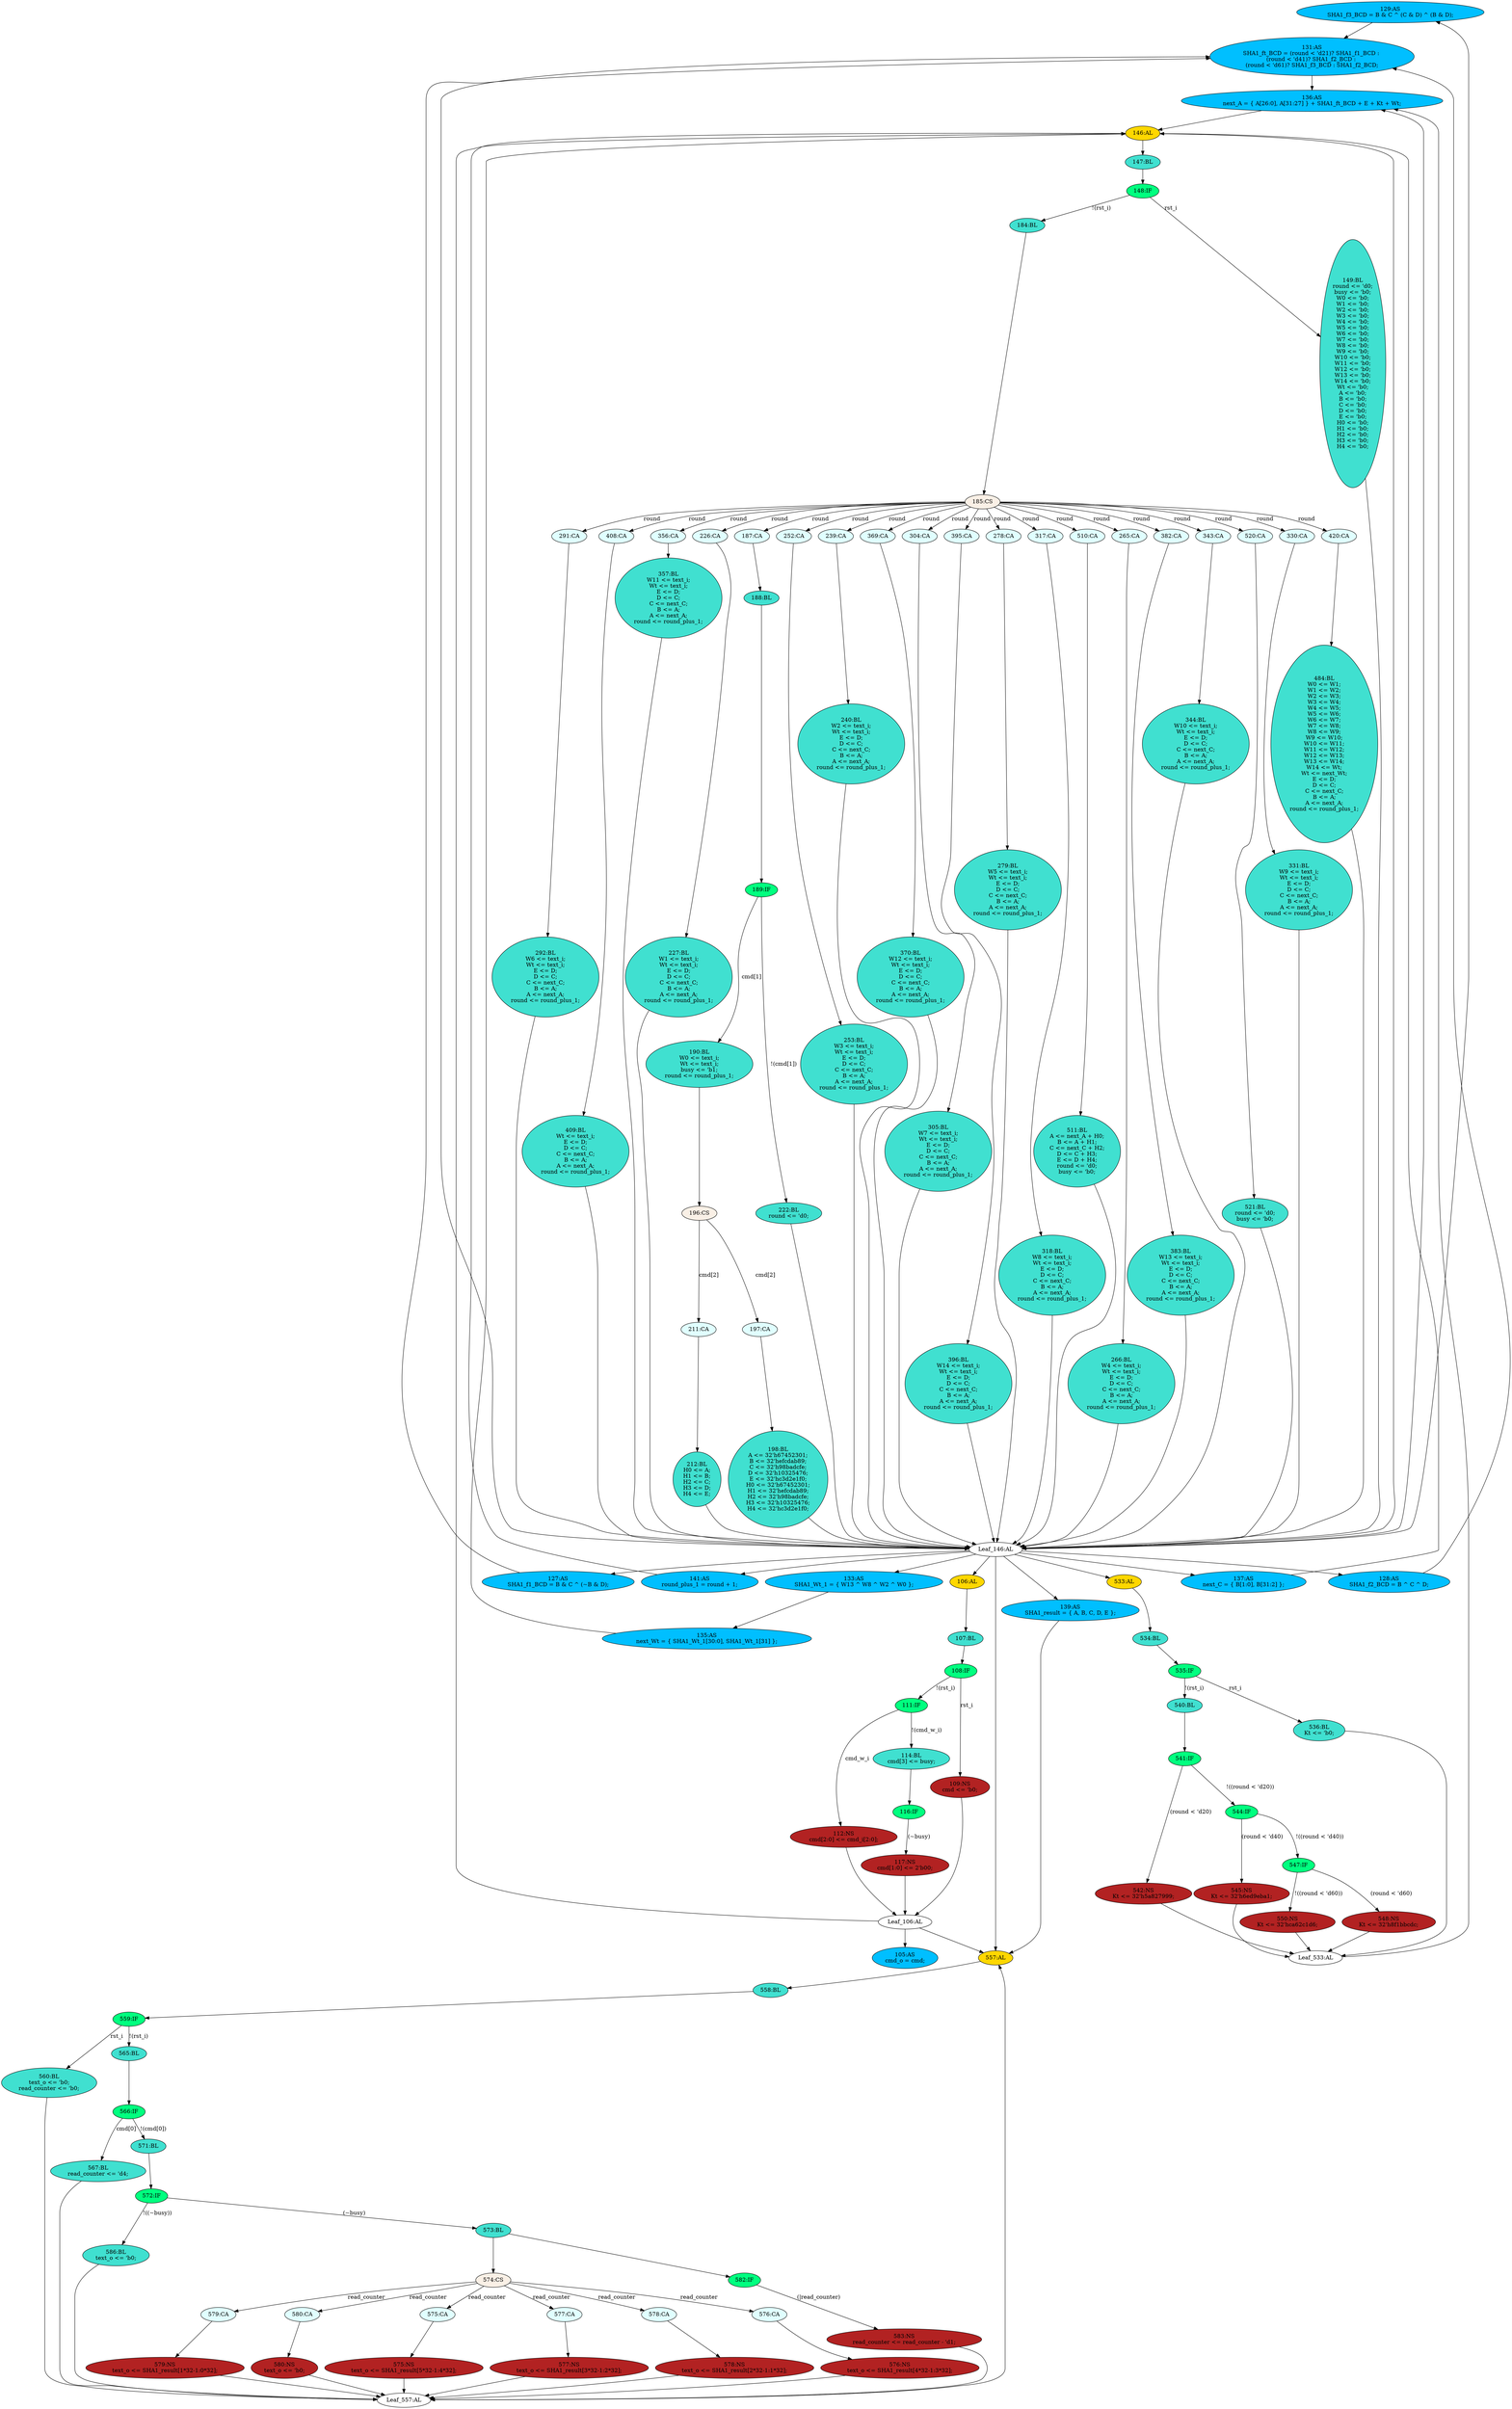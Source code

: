 strict digraph "compose( ,  )" {
	node [label="\N"];
	"129:AS"	 [ast="<pyverilog.vparser.ast.Assign object at 0x7f56ddc78690>",
		def_var="['SHA1_f3_BCD']",
		fillcolor=deepskyblue,
		label="129:AS
SHA1_f3_BCD = B & C ^ (C & D) ^ (B & D);",
		statements="[]",
		style=filled,
		typ=Assign,
		use_var="['B', 'C', 'C', 'D', 'B', 'D']"];
	"131:AS"	 [ast="<pyverilog.vparser.ast.Assign object at 0x7f56ddc78910>",
		def_var="['SHA1_ft_BCD']",
		fillcolor=deepskyblue,
		label="131:AS
SHA1_ft_BCD = (round < 'd21)? SHA1_f1_BCD : 
(round < 'd41)? SHA1_f2_BCD : 
(round < 'd61)? SHA1_f3_BCD : SHA1_f2_BCD;",
		statements="[]",
		style=filled,
		typ=Assign,
		use_var="['round', 'SHA1_f1_BCD', 'round', 'SHA1_f2_BCD', 'round', 'SHA1_f3_BCD', 'SHA1_f2_BCD']"];
	"129:AS" -> "131:AS";
	"547:IF"	 [ast="<pyverilog.vparser.ast.IfStatement object at 0x7f56dd8e9c90>",
		fillcolor=springgreen,
		label="547:IF",
		statements="[]",
		style=filled,
		typ=IfStatement];
	"548:NS"	 [ast="<pyverilog.vparser.ast.NonblockingSubstitution object at 0x7f56dd8e9cd0>",
		fillcolor=firebrick,
		label="548:NS
Kt <= 32'h8f1bbcdc;",
		statements="[<pyverilog.vparser.ast.NonblockingSubstitution object at 0x7f56dd8e9cd0>]",
		style=filled,
		typ=NonblockingSubstitution];
	"547:IF" -> "548:NS"	 [cond="['round']",
		label="(round < 'd60)",
		lineno=547];
	"550:NS"	 [ast="<pyverilog.vparser.ast.NonblockingSubstitution object at 0x7f56dd8e9e90>",
		fillcolor=firebrick,
		label="550:NS
Kt <= 32'hca62c1d6;",
		statements="[<pyverilog.vparser.ast.NonblockingSubstitution object at 0x7f56dd8e9e90>]",
		style=filled,
		typ=NonblockingSubstitution];
	"547:IF" -> "550:NS"	 [cond="['round']",
		label="!((round < 'd60))",
		lineno=547];
	"239:CA"	 [ast="<pyverilog.vparser.ast.Case object at 0x7f56dd83c550>",
		fillcolor=lightcyan,
		label="239:CA",
		statements="[]",
		style=filled,
		typ=Case];
	"240:BL"	 [ast="<pyverilog.vparser.ast.Block object at 0x7f56dd83cdd0>",
		fillcolor=turquoise,
		label="240:BL
W2 <= text_i;
Wt <= text_i;
E <= D;
D <= C;
C <= next_C;
B <= A;
A <= next_A;
round <= round_plus_1;",
		statements="[<pyverilog.vparser.ast.NonblockingSubstitution object at 0x7f56dd83c690>, <pyverilog.vparser.ast.NonblockingSubstitution object \
at 0x7f56dd83c7d0>, <pyverilog.vparser.ast.NonblockingSubstitution object at 0x7f56dd83c910>, <pyverilog.vparser.ast.NonblockingSubstitution \
object at 0x7f56dd83ca50>, <pyverilog.vparser.ast.NonblockingSubstitution object at 0x7f56dd83cb90>, <pyverilog.vparser.ast.NonblockingSubstitution \
object at 0x7f56dd83ccd0>, <pyverilog.vparser.ast.NonblockingSubstitution object at 0x7f56dd83ce10>, <pyverilog.vparser.ast.NonblockingSubstitution \
object at 0x7f56dd83cf90>]",
		style=filled,
		typ=Block];
	"239:CA" -> "240:BL"	 [cond="[]",
		lineno=None];
	"Leaf_146:AL"	 [def_var="['W14', 'H4', 'busy', 'Wt', 'A', 'C', 'B', 'E', 'D', 'H2', 'H3', 'H0', 'H1', 'W13', 'W12', 'W11', 'W10', 'W7', 'W6', 'W5', 'W4', '\
W3', 'W2', 'W1', 'W0', 'round', 'W9', 'W8']",
		label="Leaf_146:AL"];
	"Leaf_146:AL" -> "129:AS";
	"533:AL"	 [ast="<pyverilog.vparser.ast.Always object at 0x7f56dd8e9090>",
		clk_sens=True,
		fillcolor=gold,
		label="533:AL",
		sens="['clk_i']",
		statements="[]",
		style=filled,
		typ=Always,
		use_var="['round', 'rst_i']"];
	"Leaf_146:AL" -> "533:AL";
	"128:AS"	 [ast="<pyverilog.vparser.ast.Assign object at 0x7f56ddc78250>",
		def_var="['SHA1_f2_BCD']",
		fillcolor=deepskyblue,
		label="128:AS
SHA1_f2_BCD = B ^ C ^ D;",
		statements="[]",
		style=filled,
		typ=Assign,
		use_var="['B', 'C', 'D']"];
	"Leaf_146:AL" -> "128:AS";
	"Leaf_146:AL" -> "131:AS";
	"127:AS"	 [ast="<pyverilog.vparser.ast.Assign object at 0x7f56ddc780d0>",
		def_var="['SHA1_f1_BCD']",
		fillcolor=deepskyblue,
		label="127:AS
SHA1_f1_BCD = B & C ^ (~B & D);",
		statements="[]",
		style=filled,
		typ=Assign,
		use_var="['B', 'C', 'B', 'D']"];
	"Leaf_146:AL" -> "127:AS";
	"139:AS"	 [ast="<pyverilog.vparser.ast.Assign object at 0x7f56ddc7bd10>",
		def_var="['SHA1_result']",
		fillcolor=deepskyblue,
		label="139:AS
SHA1_result = { A, B, C, D, E };",
		statements="[]",
		style=filled,
		typ=Assign,
		use_var="['A', 'B', 'C', 'D', 'E']"];
	"Leaf_146:AL" -> "139:AS";
	"146:AL"	 [ast="<pyverilog.vparser.ast.Always object at 0x7f56ddc7f090>",
		clk_sens=True,
		fillcolor=gold,
		label="146:AL",
		sens="['clk_i']",
		statements="[]",
		style=filled,
		typ=Always,
		use_var="['H1', 'cmd', 'next_Wt', 'H4', 'next_A', 'next_C', 'Wt', 'A', 'C', 'B', 'E', 'D', 'rst_i', 'text_i', 'W4', 'H2', 'H3', 'H0', 'W14', '\
W13', 'W12', 'W11', 'W10', 'W7', 'W6', 'W5', 'round_plus_1', 'W3', 'W2', 'W1', 'round', 'W9', 'W8']"];
	"Leaf_146:AL" -> "146:AL";
	"557:AL"	 [ast="<pyverilog.vparser.ast.Always object at 0x7f56dd8e9950>",
		clk_sens=True,
		fillcolor=gold,
		label="557:AL",
		sens="['clk_i']",
		statements="[]",
		style=filled,
		typ=Always,
		use_var="['read_counter', 'cmd', 'rst_i', 'SHA1_result', 'busy']"];
	"Leaf_146:AL" -> "557:AL";
	"137:AS"	 [ast="<pyverilog.vparser.ast.Assign object at 0x7f56ddc7bad0>",
		def_var="['next_C']",
		fillcolor=deepskyblue,
		label="137:AS
next_C = { B[1:0], B[31:2] };",
		statements="[]",
		style=filled,
		typ=Assign,
		use_var="['B', 'B']"];
	"Leaf_146:AL" -> "137:AS";
	"106:AL"	 [ast="<pyverilog.vparser.ast.Always object at 0x7f56ddb4db10>",
		clk_sens=True,
		fillcolor=gold,
		label="106:AL",
		sens="['clk_i']",
		statements="[]",
		style=filled,
		typ=Always,
		use_var="['cmd_i', 'busy', 'cmd_w_i', 'rst_i']"];
	"Leaf_146:AL" -> "106:AL";
	"136:AS"	 [ast="<pyverilog.vparser.ast.Assign object at 0x7f56ddc7b550>",
		def_var="['next_A']",
		fillcolor=deepskyblue,
		label="136:AS
next_A = { A[26:0], A[31:27] } + SHA1_ft_BCD + E + Kt + Wt;",
		statements="[]",
		style=filled,
		typ=Assign,
		use_var="['A', 'A', 'SHA1_ft_BCD', 'E', 'Kt', 'Wt']"];
	"Leaf_146:AL" -> "136:AS";
	"133:AS"	 [ast="<pyverilog.vparser.ast.Assign object at 0x7f56ddc78e90>",
		def_var="['SHA1_Wt_1']",
		fillcolor=deepskyblue,
		label="133:AS
SHA1_Wt_1 = { W13 ^ W8 ^ W2 ^ W0 };",
		statements="[]",
		style=filled,
		typ=Assign,
		use_var="['W13', 'W8', 'W2', 'W0']"];
	"Leaf_146:AL" -> "133:AS";
	"141:AS"	 [ast="<pyverilog.vparser.ast.Assign object at 0x7f56ddc7bed0>",
		def_var="['round_plus_1']",
		fillcolor=deepskyblue,
		label="141:AS
round_plus_1 = round + 1;",
		statements="[]",
		style=filled,
		typ=Assign,
		use_var="['round']"];
	"Leaf_146:AL" -> "141:AS";
	"184:BL"	 [ast="<pyverilog.vparser.ast.Block object at 0x7f56dd84d5d0>",
		fillcolor=turquoise,
		label="184:BL",
		statements="[]",
		style=filled,
		typ=Block];
	"185:CS"	 [ast="<pyverilog.vparser.ast.CaseStatement object at 0x7f56dd8ddc90>",
		fillcolor=linen,
		label="185:CS",
		statements="[]",
		style=filled,
		typ=CaseStatement];
	"184:BL" -> "185:CS"	 [cond="[]",
		lineno=None];
	"369:CA"	 [ast="<pyverilog.vparser.ast.Case object at 0x7f56ddb58750>",
		fillcolor=lightcyan,
		label="369:CA",
		statements="[]",
		style=filled,
		typ=Case];
	"370:BL"	 [ast="<pyverilog.vparser.ast.Block object at 0x7f56ddb67050>",
		fillcolor=turquoise,
		label="370:BL
W12 <= text_i;
Wt <= text_i;
E <= D;
D <= C;
C <= next_C;
B <= A;
A <= next_A;
round <= round_plus_1;",
		statements="[<pyverilog.vparser.ast.NonblockingSubstitution object at 0x7f56ddb58890>, <pyverilog.vparser.ast.NonblockingSubstitution object \
at 0x7f56ddb58a10>, <pyverilog.vparser.ast.NonblockingSubstitution object at 0x7f56ddb58b50>, <pyverilog.vparser.ast.NonblockingSubstitution \
object at 0x7f56ddb58c90>, <pyverilog.vparser.ast.NonblockingSubstitution object at 0x7f56ddb58dd0>, <pyverilog.vparser.ast.NonblockingSubstitution \
object at 0x7f56ddb58f10>, <pyverilog.vparser.ast.NonblockingSubstitution object at 0x7f56ddb67090>, <pyverilog.vparser.ast.NonblockingSubstitution \
object at 0x7f56ddb67210>]",
		style=filled,
		typ=Block];
	"369:CA" -> "370:BL"	 [cond="[]",
		lineno=None];
	"304:CA"	 [ast="<pyverilog.vparser.ast.Case object at 0x7f56dd86ae10>",
		fillcolor=lightcyan,
		label="304:CA",
		statements="[]",
		style=filled,
		typ=Case];
	"305:BL"	 [ast="<pyverilog.vparser.ast.Block object at 0x7f56ddb53710>",
		fillcolor=turquoise,
		label="305:BL
W7 <= text_i;
Wt <= text_i;
E <= D;
D <= C;
C <= next_C;
B <= A;
A <= next_A;
round <= round_plus_1;",
		statements="[<pyverilog.vparser.ast.NonblockingSubstitution object at 0x7f56dd86af50>, <pyverilog.vparser.ast.NonblockingSubstitution object \
at 0x7f56ddb53110>, <pyverilog.vparser.ast.NonblockingSubstitution object at 0x7f56ddb53250>, <pyverilog.vparser.ast.NonblockingSubstitution \
object at 0x7f56ddb53390>, <pyverilog.vparser.ast.NonblockingSubstitution object at 0x7f56ddb534d0>, <pyverilog.vparser.ast.NonblockingSubstitution \
object at 0x7f56ddb53610>, <pyverilog.vparser.ast.NonblockingSubstitution object at 0x7f56ddb53750>, <pyverilog.vparser.ast.NonblockingSubstitution \
object at 0x7f56ddb538d0>]",
		style=filled,
		typ=Block];
	"304:CA" -> "305:BL"	 [cond="[]",
		lineno=None];
	"383:BL"	 [ast="<pyverilog.vparser.ast.Block object at 0x7f56ddb67b90>",
		fillcolor=turquoise,
		label="383:BL
W13 <= text_i;
Wt <= text_i;
E <= D;
D <= C;
C <= next_C;
B <= A;
A <= next_A;
round <= round_plus_1;",
		statements="[<pyverilog.vparser.ast.NonblockingSubstitution object at 0x7f56ddb67410>, <pyverilog.vparser.ast.NonblockingSubstitution object \
at 0x7f56ddb67590>, <pyverilog.vparser.ast.NonblockingSubstitution object at 0x7f56ddb676d0>, <pyverilog.vparser.ast.NonblockingSubstitution \
object at 0x7f56ddb67810>, <pyverilog.vparser.ast.NonblockingSubstitution object at 0x7f56ddb67950>, <pyverilog.vparser.ast.NonblockingSubstitution \
object at 0x7f56ddb67a90>, <pyverilog.vparser.ast.NonblockingSubstitution object at 0x7f56ddb67bd0>, <pyverilog.vparser.ast.NonblockingSubstitution \
object at 0x7f56ddb67d50>]",
		style=filled,
		typ=Block];
	"383:BL" -> "Leaf_146:AL"	 [cond="[]",
		lineno=None];
	"540:BL"	 [ast="<pyverilog.vparser.ast.Block object at 0x7f56dd8e9310>",
		fillcolor=turquoise,
		label="540:BL",
		statements="[]",
		style=filled,
		typ=Block];
	"541:IF"	 [ast="<pyverilog.vparser.ast.IfStatement object at 0x7f56dd8e9690>",
		fillcolor=springgreen,
		label="541:IF",
		statements="[]",
		style=filled,
		typ=IfStatement];
	"540:BL" -> "541:IF"	 [cond="[]",
		lineno=None];
	"395:CA"	 [ast="<pyverilog.vparser.ast.Case object at 0x7f56ddb67e10>",
		fillcolor=lightcyan,
		label="395:CA",
		statements="[]",
		style=filled,
		typ=Case];
	"396:BL"	 [ast="<pyverilog.vparser.ast.Block object at 0x7f56dd8d7710>",
		fillcolor=turquoise,
		label="396:BL
W14 <= text_i;
Wt <= text_i;
E <= D;
D <= C;
C <= next_C;
B <= A;
A <= next_A;
round <= round_plus_1;",
		statements="[<pyverilog.vparser.ast.NonblockingSubstitution object at 0x7f56ddb67f50>, <pyverilog.vparser.ast.NonblockingSubstitution object \
at 0x7f56dd8d7110>, <pyverilog.vparser.ast.NonblockingSubstitution object at 0x7f56dd8d7250>, <pyverilog.vparser.ast.NonblockingSubstitution \
object at 0x7f56dd8d7390>, <pyverilog.vparser.ast.NonblockingSubstitution object at 0x7f56dd8d74d0>, <pyverilog.vparser.ast.NonblockingSubstitution \
object at 0x7f56dd8d7610>, <pyverilog.vparser.ast.NonblockingSubstitution object at 0x7f56dd8d7750>, <pyverilog.vparser.ast.NonblockingSubstitution \
object at 0x7f56dd8d78d0>]",
		style=filled,
		typ=Block];
	"395:CA" -> "396:BL"	 [cond="[]",
		lineno=None];
	"211:CA"	 [ast="<pyverilog.vparser.ast.Case object at 0x7f56dd8441d0>",
		fillcolor=lightcyan,
		label="211:CA",
		statements="[]",
		style=filled,
		typ=Case];
	"212:BL"	 [ast="<pyverilog.vparser.ast.Block object at 0x7f56dd844690>",
		fillcolor=turquoise,
		label="212:BL
H0 <= A;
H1 <= B;
H2 <= C;
H3 <= D;
H4 <= E;",
		statements="[<pyverilog.vparser.ast.NonblockingSubstitution object at 0x7f56dd8442d0>, <pyverilog.vparser.ast.NonblockingSubstitution object \
at 0x7f56dd844450>, <pyverilog.vparser.ast.NonblockingSubstitution object at 0x7f56dd844590>, <pyverilog.vparser.ast.NonblockingSubstitution \
object at 0x7f56dd8446d0>, <pyverilog.vparser.ast.NonblockingSubstitution object at 0x7f56dd844810>]",
		style=filled,
		typ=Block];
	"211:CA" -> "212:BL"	 [cond="[]",
		lineno=None];
	"544:IF"	 [ast="<pyverilog.vparser.ast.IfStatement object at 0x7f56dd8e99d0>",
		fillcolor=springgreen,
		label="544:IF",
		statements="[]",
		style=filled,
		typ=IfStatement];
	"541:IF" -> "544:IF"	 [cond="['round']",
		label="!((round < 'd20))",
		lineno=541];
	"542:NS"	 [ast="<pyverilog.vparser.ast.NonblockingSubstitution object at 0x7f56dd8e9650>",
		fillcolor=firebrick,
		label="542:NS
Kt <= 32'h5a827999;",
		statements="[<pyverilog.vparser.ast.NonblockingSubstitution object at 0x7f56dd8e9650>]",
		style=filled,
		typ=NonblockingSubstitution];
	"541:IF" -> "542:NS"	 [cond="['round']",
		label="(round < 'd20)",
		lineno=541];
	"580:NS"	 [ast="<pyverilog.vparser.ast.NonblockingSubstitution object at 0x7f56dd8b4090>",
		fillcolor=firebrick,
		label="580:NS
text_o <= 'b0;",
		statements="[<pyverilog.vparser.ast.NonblockingSubstitution object at 0x7f56dd8b4090>]",
		style=filled,
		typ=NonblockingSubstitution];
	"Leaf_557:AL"	 [def_var="['read_counter', 'text_o']",
		label="Leaf_557:AL"];
	"580:NS" -> "Leaf_557:AL"	 [cond="[]",
		lineno=None];
	"222:BL"	 [ast="<pyverilog.vparser.ast.Block object at 0x7f56dd84de50>",
		fillcolor=turquoise,
		label="222:BL
round <= 'd0;",
		statements="[<pyverilog.vparser.ast.NonblockingSubstitution object at 0x7f56dd844950>]",
		style=filled,
		typ=Block];
	"222:BL" -> "Leaf_146:AL"	 [cond="[]",
		lineno=None];
	"534:BL"	 [ast="<pyverilog.vparser.ast.Block object at 0x7f56dd8e90d0>",
		fillcolor=turquoise,
		label="534:BL",
		statements="[]",
		style=filled,
		typ=Block];
	"533:AL" -> "534:BL"	 [cond="[]",
		lineno=None];
	"484:BL"	 [ast="<pyverilog.vparser.ast.Block object at 0x7f56dd8e4e10>",
		fillcolor=turquoise,
		label="484:BL
W0 <= W1;
W1 <= W2;
W2 <= W3;
W3 <= W4;
W4 <= W5;
W5 <= W6;
W6 <= W7;
W7 <= W8;
W8 <= W9;
W9 <= W10;
W10 <= W11;
W11 <= W12;
\
W12 <= W13;
W13 <= W14;
W14 <= Wt;
Wt <= next_Wt;
E <= D;
D <= C;
C <= next_C;
B <= A;
A <= next_A;
round <= round_plus_1;",
		statements="[<pyverilog.vparser.ast.NonblockingSubstitution object at 0x7f56dd8c8510>, <pyverilog.vparser.ast.NonblockingSubstitution object \
at 0x7f56dd8c8650>, <pyverilog.vparser.ast.NonblockingSubstitution object at 0x7f56dd8c8790>, <pyverilog.vparser.ast.NonblockingSubstitution \
object at 0x7f56dd8c88d0>, <pyverilog.vparser.ast.NonblockingSubstitution object at 0x7f56dd8c8a10>, <pyverilog.vparser.ast.NonblockingSubstitution \
object at 0x7f56dd8c8b50>, <pyverilog.vparser.ast.NonblockingSubstitution object at 0x7f56dd8c8c90>, <pyverilog.vparser.ast.NonblockingSubstitution \
object at 0x7f56dd8c8dd0>, <pyverilog.vparser.ast.NonblockingSubstitution object at 0x7f56dd8c8f10>, <pyverilog.vparser.ast.NonblockingSubstitution \
object at 0x7f56dd8e4090>, <pyverilog.vparser.ast.NonblockingSubstitution object at 0x7f56dd8e41d0>, <pyverilog.vparser.ast.NonblockingSubstitution \
object at 0x7f56dd8e4310>, <pyverilog.vparser.ast.NonblockingSubstitution object at 0x7f56dd8e4450>, <pyverilog.vparser.ast.NonblockingSubstitution \
object at 0x7f56dd8e4590>, <pyverilog.vparser.ast.NonblockingSubstitution object at 0x7f56dd8e46d0>, <pyverilog.vparser.ast.NonblockingSubstitution \
object at 0x7f56dd8e4810>, <pyverilog.vparser.ast.NonblockingSubstitution object at 0x7f56dd8e4950>, <pyverilog.vparser.ast.NonblockingSubstitution \
object at 0x7f56dd8e4a90>, <pyverilog.vparser.ast.NonblockingSubstitution object at 0x7f56dd8e4bd0>, <pyverilog.vparser.ast.NonblockingSubstitution \
object at 0x7f56dd8e4d10>, <pyverilog.vparser.ast.NonblockingSubstitution object at 0x7f56dd8e4e50>, <pyverilog.vparser.ast.NonblockingSubstitution \
object at 0x7f56dd8e4fd0>]",
		style=filled,
		typ=Block];
	"484:BL" -> "Leaf_146:AL"	 [cond="[]",
		lineno=None];
	"396:BL" -> "Leaf_146:AL"	 [cond="[]",
		lineno=None];
	"278:CA"	 [ast="<pyverilog.vparser.ast.Case object at 0x7f56dd86d750>",
		fillcolor=lightcyan,
		label="278:CA",
		statements="[]",
		style=filled,
		typ=Case];
	"279:BL"	 [ast="<pyverilog.vparser.ast.Block object at 0x7f56dd86a050>",
		fillcolor=turquoise,
		label="279:BL
W5 <= text_i;
Wt <= text_i;
E <= D;
D <= C;
C <= next_C;
B <= A;
A <= next_A;
round <= round_plus_1;",
		statements="[<pyverilog.vparser.ast.NonblockingSubstitution object at 0x7f56dd86d890>, <pyverilog.vparser.ast.NonblockingSubstitution object \
at 0x7f56dd86da10>, <pyverilog.vparser.ast.NonblockingSubstitution object at 0x7f56dd86db50>, <pyverilog.vparser.ast.NonblockingSubstitution \
object at 0x7f56dd86dc90>, <pyverilog.vparser.ast.NonblockingSubstitution object at 0x7f56dd86ddd0>, <pyverilog.vparser.ast.NonblockingSubstitution \
object at 0x7f56dd86df10>, <pyverilog.vparser.ast.NonblockingSubstitution object at 0x7f56dd86a090>, <pyverilog.vparser.ast.NonblockingSubstitution \
object at 0x7f56dd86a210>]",
		style=filled,
		typ=Block];
	"278:CA" -> "279:BL"	 [cond="[]",
		lineno=None];
	"227:BL"	 [ast="<pyverilog.vparser.ast.Block object at 0x7f56dd83c2d0>",
		fillcolor=turquoise,
		label="227:BL
W1 <= text_i;
Wt <= text_i;
E <= D;
D <= C;
C <= next_C;
B <= A;
A <= next_A;
round <= round_plus_1;",
		statements="[<pyverilog.vparser.ast.NonblockingSubstitution object at 0x7f56dd844b10>, <pyverilog.vparser.ast.NonblockingSubstitution object \
at 0x7f56dd844c90>, <pyverilog.vparser.ast.NonblockingSubstitution object at 0x7f56dd844dd0>, <pyverilog.vparser.ast.NonblockingSubstitution \
object at 0x7f56dd844f10>, <pyverilog.vparser.ast.NonblockingSubstitution object at 0x7f56dd83c090>, <pyverilog.vparser.ast.NonblockingSubstitution \
object at 0x7f56dd83c1d0>, <pyverilog.vparser.ast.NonblockingSubstitution object at 0x7f56dd83c310>, <pyverilog.vparser.ast.NonblockingSubstitution \
object at 0x7f56dd83c490>]",
		style=filled,
		typ=Block];
	"227:BL" -> "Leaf_146:AL"	 [cond="[]",
		lineno=None];
	"511:BL"	 [ast="<pyverilog.vparser.ast.Block object at 0x7f56dd8ddad0>",
		fillcolor=turquoise,
		label="511:BL
A <= next_A + H0;
B <= A + H1;
C <= next_C + H2;
D <= C + H3;
E <= D + H4;
round <= 'd0;
busy <= 'b0;",
		statements="[<pyverilog.vparser.ast.NonblockingSubstitution object at 0x7f56dd8dd290>, <pyverilog.vparser.ast.NonblockingSubstitution object \
at 0x7f56dd8dd490>, <pyverilog.vparser.ast.NonblockingSubstitution object at 0x7f56dd8dd650>, <pyverilog.vparser.ast.NonblockingSubstitution \
object at 0x7f56dd8dd810>, <pyverilog.vparser.ast.NonblockingSubstitution object at 0x7f56dd8dd9d0>, <pyverilog.vparser.ast.NonblockingSubstitution \
object at 0x7f56dd8ddb10>, <pyverilog.vparser.ast.NonblockingSubstitution object at 0x7f56dd8ddc50>]",
		style=filled,
		typ=Block];
	"511:BL" -> "Leaf_146:AL"	 [cond="[]",
		lineno=None];
	"521:BL"	 [ast="<pyverilog.vparser.ast.Block object at 0x7f56dd8dde10>",
		fillcolor=turquoise,
		label="521:BL
round <= 'd0;
busy <= 'b0;",
		statements="[<pyverilog.vparser.ast.NonblockingSubstitution object at 0x7f56dd8dde50>, <pyverilog.vparser.ast.NonblockingSubstitution object \
at 0x7f56dd8ddf90>]",
		style=filled,
		typ=Block];
	"521:BL" -> "Leaf_146:AL"	 [cond="[]",
		lineno=None];
	"317:CA"	 [ast="<pyverilog.vparser.ast.Case object at 0x7f56ddb53990>",
		fillcolor=lightcyan,
		label="317:CA",
		statements="[]",
		style=filled,
		typ=Case];
	"318:BL"	 [ast="<pyverilog.vparser.ast.Block object at 0x7f56ddb6b290>",
		fillcolor=turquoise,
		label="318:BL
W8 <= text_i;
Wt <= text_i;
E <= D;
D <= C;
C <= next_C;
B <= A;
A <= next_A;
round <= round_plus_1;",
		statements="[<pyverilog.vparser.ast.NonblockingSubstitution object at 0x7f56ddb53ad0>, <pyverilog.vparser.ast.NonblockingSubstitution object \
at 0x7f56ddb53c50>, <pyverilog.vparser.ast.NonblockingSubstitution object at 0x7f56ddb53d90>, <pyverilog.vparser.ast.NonblockingSubstitution \
object at 0x7f56ddb53ed0>, <pyverilog.vparser.ast.NonblockingSubstitution object at 0x7f56ddb6b050>, <pyverilog.vparser.ast.NonblockingSubstitution \
object at 0x7f56ddb6b190>, <pyverilog.vparser.ast.NonblockingSubstitution object at 0x7f56ddb6b2d0>, <pyverilog.vparser.ast.NonblockingSubstitution \
object at 0x7f56ddb6b450>]",
		style=filled,
		typ=Block];
	"317:CA" -> "318:BL"	 [cond="[]",
		lineno=None];
	"188:BL"	 [ast="<pyverilog.vparser.ast.Block object at 0x7f56dd84d790>",
		fillcolor=turquoise,
		label="188:BL",
		statements="[]",
		style=filled,
		typ=Block];
	"189:IF"	 [ast="<pyverilog.vparser.ast.IfStatement object at 0x7f56dd8447d0>",
		fillcolor=springgreen,
		label="189:IF",
		statements="[]",
		style=filled,
		typ=IfStatement];
	"188:BL" -> "189:IF"	 [cond="[]",
		lineno=None];
	"566:IF"	 [ast="<pyverilog.vparser.ast.IfStatement object at 0x7f56dd8ed590>",
		fillcolor=springgreen,
		label="566:IF",
		statements="[]",
		style=filled,
		typ=IfStatement];
	"571:BL"	 [ast="<pyverilog.vparser.ast.Block object at 0x7f56dd8ed690>",
		fillcolor=turquoise,
		label="571:BL",
		statements="[]",
		style=filled,
		typ=Block];
	"566:IF" -> "571:BL"	 [cond="['cmd']",
		label="!(cmd[0])",
		lineno=566];
	"567:BL"	 [ast="<pyverilog.vparser.ast.Block object at 0x7f56dd8ed4d0>",
		fillcolor=turquoise,
		label="567:BL
read_counter <= 'd4;",
		statements="[<pyverilog.vparser.ast.NonblockingSubstitution object at 0x7f56dd8ed5d0>]",
		style=filled,
		typ=Block];
	"566:IF" -> "567:BL"	 [cond="['cmd']",
		label="cmd[0]",
		lineno=566];
	"305:BL" -> "Leaf_146:AL"	 [cond="[]",
		lineno=None];
	"510:CA"	 [ast="<pyverilog.vparser.ast.Case object at 0x7f56dd8dd0d0>",
		fillcolor=lightcyan,
		label="510:CA",
		statements="[]",
		style=filled,
		typ=Case];
	"510:CA" -> "511:BL"	 [cond="[]",
		lineno=None];
	"Leaf_106:AL"	 [def_var="['cmd']",
		label="Leaf_106:AL"];
	"Leaf_106:AL" -> "146:AL";
	"Leaf_106:AL" -> "557:AL";
	"105:AS"	 [ast="<pyverilog.vparser.ast.Assign object at 0x7f56ddb4d950>",
		def_var="['cmd_o']",
		fillcolor=deepskyblue,
		label="105:AS
cmd_o = cmd;",
		statements="[]",
		style=filled,
		typ=Assign,
		use_var="['cmd']"];
	"Leaf_106:AL" -> "105:AS";
	"Leaf_533:AL"	 [def_var="['Kt']",
		label="Leaf_533:AL"];
	"548:NS" -> "Leaf_533:AL"	 [cond="[]",
		lineno=None];
	"265:CA"	 [ast="<pyverilog.vparser.ast.Case object at 0x7f56dd842bd0>",
		fillcolor=lightcyan,
		label="265:CA",
		statements="[]",
		style=filled,
		typ=Case];
	"266:BL"	 [ast="<pyverilog.vparser.ast.Block object at 0x7f56dd86d4d0>",
		fillcolor=turquoise,
		label="266:BL
W4 <= text_i;
Wt <= text_i;
E <= D;
D <= C;
C <= next_C;
B <= A;
A <= next_A;
round <= round_plus_1;",
		statements="[<pyverilog.vparser.ast.NonblockingSubstitution object at 0x7f56dd842d10>, <pyverilog.vparser.ast.NonblockingSubstitution object \
at 0x7f56dd842e90>, <pyverilog.vparser.ast.NonblockingSubstitution object at 0x7f56dd842fd0>, <pyverilog.vparser.ast.NonblockingSubstitution \
object at 0x7f56dd86d150>, <pyverilog.vparser.ast.NonblockingSubstitution object at 0x7f56dd86d290>, <pyverilog.vparser.ast.NonblockingSubstitution \
object at 0x7f56dd86d3d0>, <pyverilog.vparser.ast.NonblockingSubstitution object at 0x7f56dd86d510>, <pyverilog.vparser.ast.NonblockingSubstitution \
object at 0x7f56dd86d690>]",
		style=filled,
		typ=Block];
	"265:CA" -> "266:BL"	 [cond="[]",
		lineno=None];
	"198:BL"	 [ast="<pyverilog.vparser.ast.Block object at 0x7f56dd82ee90>",
		fillcolor=turquoise,
		label="198:BL
A <= 32'h67452301;
B <= 32'hefcdab89;
C <= 32'h98badcfe;
D <= 32'h10325476;
E <= 32'hc3d2e1f0;
H0 <= 32'h67452301;
H1 <= \
32'hefcdab89;
H2 <= 32'h98badcfe;
H3 <= 32'h10325476;
H4 <= 32'hc3d2e1f0;",
		statements="[<pyverilog.vparser.ast.NonblockingSubstitution object at 0x7f56dd82e290>, <pyverilog.vparser.ast.NonblockingSubstitution object \
at 0x7f56dd82e450>, <pyverilog.vparser.ast.NonblockingSubstitution object at 0x7f56dd82e5d0>, <pyverilog.vparser.ast.NonblockingSubstitution \
object at 0x7f56dd82e750>, <pyverilog.vparser.ast.NonblockingSubstitution object at 0x7f56dd82e8d0>, <pyverilog.vparser.ast.NonblockingSubstitution \
object at 0x7f56dd82ea50>, <pyverilog.vparser.ast.NonblockingSubstitution object at 0x7f56dd82ebd0>, <pyverilog.vparser.ast.NonblockingSubstitution \
object at 0x7f56dd82ed50>, <pyverilog.vparser.ast.NonblockingSubstitution object at 0x7f56dd82eed0>, <pyverilog.vparser.ast.NonblockingSubstitution \
object at 0x7f56dd844090>]",
		style=filled,
		typ=Block];
	"198:BL" -> "Leaf_146:AL"	 [cond="[]",
		lineno=None];
	"572:IF"	 [ast="<pyverilog.vparser.ast.IfStatement object at 0x7f56dd8b4050>",
		fillcolor=springgreen,
		label="572:IF",
		statements="[]",
		style=filled,
		typ=IfStatement];
	"573:BL"	 [ast="<pyverilog.vparser.ast.Block object at 0x7f56dd8ed8d0>",
		fillcolor=turquoise,
		label="573:BL",
		statements="[]",
		style=filled,
		typ=Block];
	"572:IF" -> "573:BL"	 [cond="['busy']",
		label="(~busy)",
		lineno=572];
	"586:BL"	 [ast="<pyverilog.vparser.ast.Block object at 0x7f56dd8b4450>",
		fillcolor=turquoise,
		label="586:BL
text_o <= 'b0;",
		statements="[<pyverilog.vparser.ast.NonblockingSubstitution object at 0x7f56dd8b4510>]",
		style=filled,
		typ=Block];
	"572:IF" -> "586:BL"	 [cond="['busy']",
		label="!((~busy))",
		lineno=572];
	"370:BL" -> "Leaf_146:AL"	 [cond="[]",
		lineno=None];
	"189:IF" -> "222:BL"	 [cond="['cmd']",
		label="!(cmd[1])",
		lineno=189];
	"190:BL"	 [ast="<pyverilog.vparser.ast.Block object at 0x7f56dd84ded0>",
		fillcolor=turquoise,
		label="190:BL
W0 <= text_i;
Wt <= text_i;
busy <= 'b1;
round <= round_plus_1;",
		statements="[<pyverilog.vparser.ast.NonblockingSubstitution object at 0x7f56dd84da50>, <pyverilog.vparser.ast.NonblockingSubstitution object \
at 0x7f56dd84dbd0>, <pyverilog.vparser.ast.NonblockingSubstitution object at 0x7f56dd84dd10>, <pyverilog.vparser.ast.NonblockingSubstitution \
object at 0x7f56dd84de90>]",
		style=filled,
		typ=Block];
	"189:IF" -> "190:BL"	 [cond="['cmd']",
		label="cmd[1]",
		lineno=189];
	"128:AS" -> "131:AS";
	"344:BL"	 [ast="<pyverilog.vparser.ast.Block object at 0x7f56ddb5a950>",
		fillcolor=turquoise,
		label="344:BL
W10 <= text_i;
Wt <= text_i;
E <= D;
D <= C;
C <= next_C;
B <= A;
A <= next_A;
round <= round_plus_1;",
		statements="[<pyverilog.vparser.ast.NonblockingSubstitution object at 0x7f56ddb5a1d0>, <pyverilog.vparser.ast.NonblockingSubstitution object \
at 0x7f56ddb5a350>, <pyverilog.vparser.ast.NonblockingSubstitution object at 0x7f56ddb5a490>, <pyverilog.vparser.ast.NonblockingSubstitution \
object at 0x7f56ddb5a5d0>, <pyverilog.vparser.ast.NonblockingSubstitution object at 0x7f56ddb5a710>, <pyverilog.vparser.ast.NonblockingSubstitution \
object at 0x7f56ddb5a850>, <pyverilog.vparser.ast.NonblockingSubstitution object at 0x7f56ddb5a990>, <pyverilog.vparser.ast.NonblockingSubstitution \
object at 0x7f56ddb5ab10>]",
		style=filled,
		typ=Block];
	"344:BL" -> "Leaf_146:AL"	 [cond="[]",
		lineno=None];
	"559:IF"	 [ast="<pyverilog.vparser.ast.IfStatement object at 0x7f56dd8ed1d0>",
		fillcolor=springgreen,
		label="559:IF",
		statements="[]",
		style=filled,
		typ=IfStatement];
	"560:BL"	 [ast="<pyverilog.vparser.ast.Block object at 0x7f56dd8ed110>",
		fillcolor=turquoise,
		label="560:BL
text_o <= 'b0;
read_counter <= 'b0;",
		statements="[<pyverilog.vparser.ast.NonblockingSubstitution object at 0x7f56dd8ed050>, <pyverilog.vparser.ast.NonblockingSubstitution object \
at 0x7f56dd8ed210>]",
		style=filled,
		typ=Block];
	"559:IF" -> "560:BL"	 [cond="['rst_i']",
		label=rst_i,
		lineno=559];
	"565:BL"	 [ast="<pyverilog.vparser.ast.Block object at 0x7f56dd8ed290>",
		fillcolor=turquoise,
		label="565:BL",
		statements="[]",
		style=filled,
		typ=Block];
	"559:IF" -> "565:BL"	 [cond="['rst_i']",
		label="!(rst_i)",
		lineno=559];
	"318:BL" -> "Leaf_146:AL"	 [cond="[]",
		lineno=None];
	"382:CA"	 [ast="<pyverilog.vparser.ast.Case object at 0x7f56ddb672d0>",
		fillcolor=lightcyan,
		label="382:CA",
		statements="[]",
		style=filled,
		typ=Case];
	"382:CA" -> "383:BL"	 [cond="[]",
		lineno=None];
	"343:CA"	 [ast="<pyverilog.vparser.ast.Case object at 0x7f56ddb5a090>",
		fillcolor=lightcyan,
		label="343:CA",
		statements="[]",
		style=filled,
		typ=Case];
	"343:CA" -> "344:BL"	 [cond="[]",
		lineno=None];
	"535:IF"	 [ast="<pyverilog.vparser.ast.IfStatement object at 0x7f56dd8e92d0>",
		fillcolor=springgreen,
		label="535:IF",
		statements="[]",
		style=filled,
		typ=IfStatement];
	"535:IF" -> "540:BL"	 [cond="['rst_i']",
		label="!(rst_i)",
		lineno=535];
	"536:BL"	 [ast="<pyverilog.vparser.ast.Block object at 0x7f56dd8e9250>",
		fillcolor=turquoise,
		label="536:BL
Kt <= 'b0;",
		statements="[<pyverilog.vparser.ast.NonblockingSubstitution object at 0x7f56dd8e9290>]",
		style=filled,
		typ=Block];
	"535:IF" -> "536:BL"	 [cond="['rst_i']",
		label=rst_i,
		lineno=535];
	"196:CS"	 [ast="<pyverilog.vparser.ast.CaseStatement object at 0x7f56dd844110>",
		fillcolor=linen,
		label="196:CS",
		statements="[]",
		style=filled,
		typ=CaseStatement];
	"190:BL" -> "196:CS"	 [cond="[]",
		lineno=None];
	"520:CA"	 [ast="<pyverilog.vparser.ast.Case object at 0x7f56dd8ddd10>",
		fillcolor=lightcyan,
		label="520:CA",
		statements="[]",
		style=filled,
		typ=Case];
	"520:CA" -> "521:BL"	 [cond="[]",
		lineno=None];
	"197:CA"	 [ast="<pyverilog.vparser.ast.Case object at 0x7f56dd82e150>",
		fillcolor=lightcyan,
		label="197:CA",
		statements="[]",
		style=filled,
		typ=Case];
	"197:CA" -> "198:BL"	 [cond="[]",
		lineno=None];
	"107:BL"	 [ast="<pyverilog.vparser.ast.Block object at 0x7f56ddb4d4d0>",
		fillcolor=turquoise,
		label="107:BL",
		statements="[]",
		style=filled,
		typ=Block];
	"108:IF"	 [ast="<pyverilog.vparser.ast.IfStatement object at 0x7f56ddb4d210>",
		fillcolor=springgreen,
		label="108:IF",
		statements="[]",
		style=filled,
		typ=IfStatement];
	"107:BL" -> "108:IF"	 [cond="[]",
		lineno=None];
	"550:NS" -> "Leaf_533:AL"	 [cond="[]",
		lineno=None];
	"582:IF"	 [ast="<pyverilog.vparser.ast.IfStatement object at 0x7f56dd8b4210>",
		fillcolor=springgreen,
		label="582:IF",
		statements="[]",
		style=filled,
		typ=IfStatement];
	"573:BL" -> "582:IF"	 [cond="[]",
		lineno=None];
	"574:CS"	 [ast="<pyverilog.vparser.ast.CaseStatement object at 0x7f56dd8d4ed0>",
		fillcolor=linen,
		label="574:CS",
		statements="[]",
		style=filled,
		typ=CaseStatement];
	"573:BL" -> "574:CS"	 [cond="[]",
		lineno=None];
	"577:NS"	 [ast="<pyverilog.vparser.ast.NonblockingSubstitution object at 0x7f56dd8d4550>",
		fillcolor=firebrick,
		label="577:NS
text_o <= SHA1_result[3*32-1:2*32];",
		statements="[<pyverilog.vparser.ast.NonblockingSubstitution object at 0x7f56dd8d4550>]",
		style=filled,
		typ=NonblockingSubstitution];
	"577:NS" -> "Leaf_557:AL"	 [cond="[]",
		lineno=None];
	"240:BL" -> "Leaf_146:AL"	 [cond="[]",
		lineno=None];
	"578:CA"	 [ast="<pyverilog.vparser.ast.Case object at 0x7f56dd8d4710>",
		fillcolor=lightcyan,
		label="578:CA",
		statements="[]",
		style=filled,
		typ=Case];
	"578:NS"	 [ast="<pyverilog.vparser.ast.NonblockingSubstitution object at 0x7f56dd8d4990>",
		fillcolor=firebrick,
		label="578:NS
text_o <= SHA1_result[2*32-1:1*32];",
		statements="[<pyverilog.vparser.ast.NonblockingSubstitution object at 0x7f56dd8d4990>]",
		style=filled,
		typ=NonblockingSubstitution];
	"578:CA" -> "578:NS"	 [cond="[]",
		lineno=None];
	"149:BL"	 [ast="<pyverilog.vparser.ast.Block object at 0x7f56dd84d390>",
		fillcolor=turquoise,
		label="149:BL
round <= 'd0;
busy <= 'b0;
W0 <= 'b0;
W1 <= 'b0;
W2 <= 'b0;
W3 <= 'b0;
W4 <= 'b0;
W5 <= 'b0;
W6 <= 'b0;
W7 <= 'b0;
W8 <= '\
b0;
W9 <= 'b0;
W10 <= 'b0;
W11 <= 'b0;
W12 <= 'b0;
W13 <= 'b0;
W14 <= 'b0;
Wt <= 'b0;
A <= 'b0;
B <= 'b0;
C <= 'b0;
D <= 'b0;
E <= '\
b0;
H0 <= 'b0;
H1 <= 'b0;
H2 <= 'b0;
H3 <= 'b0;
H4 <= 'b0;",
		statements="[<pyverilog.vparser.ast.NonblockingSubstitution object at 0x7f56ddc7f290>, <pyverilog.vparser.ast.NonblockingSubstitution object \
at 0x7f56ddc7f410>, <pyverilog.vparser.ast.NonblockingSubstitution object at 0x7f56ddc7f550>, <pyverilog.vparser.ast.NonblockingSubstitution \
object at 0x7f56ddc7f690>, <pyverilog.vparser.ast.NonblockingSubstitution object at 0x7f56ddc7f7d0>, <pyverilog.vparser.ast.NonblockingSubstitution \
object at 0x7f56ddc7f910>, <pyverilog.vparser.ast.NonblockingSubstitution object at 0x7f56ddc7fa50>, <pyverilog.vparser.ast.NonblockingSubstitution \
object at 0x7f56ddc7fb90>, <pyverilog.vparser.ast.NonblockingSubstitution object at 0x7f56ddc7fcd0>, <pyverilog.vparser.ast.NonblockingSubstitution \
object at 0x7f56ddc7fe10>, <pyverilog.vparser.ast.NonblockingSubstitution object at 0x7f56ddc7ff50>, <pyverilog.vparser.ast.NonblockingSubstitution \
object at 0x7f56ddc830d0>, <pyverilog.vparser.ast.NonblockingSubstitution object at 0x7f56ddc83210>, <pyverilog.vparser.ast.NonblockingSubstitution \
object at 0x7f56ddc83350>, <pyverilog.vparser.ast.NonblockingSubstitution object at 0x7f56ddc83490>, <pyverilog.vparser.ast.NonblockingSubstitution \
object at 0x7f56ddc835d0>, <pyverilog.vparser.ast.NonblockingSubstitution object at 0x7f56ddc83710>, <pyverilog.vparser.ast.NonblockingSubstitution \
object at 0x7f56ddc83850>, <pyverilog.vparser.ast.NonblockingSubstitution object at 0x7f56ddc83990>, <pyverilog.vparser.ast.NonblockingSubstitution \
object at 0x7f56ddc83ad0>, <pyverilog.vparser.ast.NonblockingSubstitution object at 0x7f56ddc83c10>, <pyverilog.vparser.ast.NonblockingSubstitution \
object at 0x7f56ddc83d50>, <pyverilog.vparser.ast.NonblockingSubstitution object at 0x7f56ddc83e90>, <pyverilog.vparser.ast.NonblockingSubstitution \
object at 0x7f56ddc83fd0>, <pyverilog.vparser.ast.NonblockingSubstitution object at 0x7f56dd84d150>, <pyverilog.vparser.ast.NonblockingSubstitution \
object at 0x7f56dd84d290>, <pyverilog.vparser.ast.NonblockingSubstitution object at 0x7f56dd84d3d0>, <pyverilog.vparser.ast.NonblockingSubstitution \
object at 0x7f56dd84d510>]",
		style=filled,
		typ=Block];
	"149:BL" -> "Leaf_146:AL"	 [cond="[]",
		lineno=None];
	"131:AS" -> "136:AS";
	"127:AS" -> "131:AS";
	"330:CA"	 [ast="<pyverilog.vparser.ast.Case object at 0x7f56ddb6b510>",
		fillcolor=lightcyan,
		label="330:CA",
		statements="[]",
		style=filled,
		typ=Case];
	"331:BL"	 [ast="<pyverilog.vparser.ast.Block object at 0x7f56ddb6bdd0>",
		fillcolor=turquoise,
		label="331:BL
W9 <= text_i;
Wt <= text_i;
E <= D;
D <= C;
C <= next_C;
B <= A;
A <= next_A;
round <= round_plus_1;",
		statements="[<pyverilog.vparser.ast.NonblockingSubstitution object at 0x7f56ddb6b650>, <pyverilog.vparser.ast.NonblockingSubstitution object \
at 0x7f56ddb6b7d0>, <pyverilog.vparser.ast.NonblockingSubstitution object at 0x7f56ddb6b910>, <pyverilog.vparser.ast.NonblockingSubstitution \
object at 0x7f56ddb6ba50>, <pyverilog.vparser.ast.NonblockingSubstitution object at 0x7f56ddb6bb90>, <pyverilog.vparser.ast.NonblockingSubstitution \
object at 0x7f56ddb6bcd0>, <pyverilog.vparser.ast.NonblockingSubstitution object at 0x7f56ddb6be10>, <pyverilog.vparser.ast.NonblockingSubstitution \
object at 0x7f56ddb6bf90>]",
		style=filled,
		typ=Block];
	"330:CA" -> "331:BL"	 [cond="[]",
		lineno=None];
	"576:CA"	 [ast="<pyverilog.vparser.ast.Case object at 0x7f56dd8ede90>",
		fillcolor=lightcyan,
		label="576:CA",
		statements="[]",
		style=filled,
		typ=Case];
	"576:NS"	 [ast="<pyverilog.vparser.ast.NonblockingSubstitution object at 0x7f56dd8d4150>",
		fillcolor=firebrick,
		label="576:NS
text_o <= SHA1_result[4*32-1:3*32];",
		statements="[<pyverilog.vparser.ast.NonblockingSubstitution object at 0x7f56dd8d4150>]",
		style=filled,
		typ=NonblockingSubstitution];
	"576:CA" -> "576:NS"	 [cond="[]",
		lineno=None];
	"139:AS" -> "557:AL";
	"571:BL" -> "572:IF"	 [cond="[]",
		lineno=None];
	"117:NS"	 [ast="<pyverilog.vparser.ast.NonblockingSubstitution object at 0x7f56dd8a47d0>",
		fillcolor=firebrick,
		label="117:NS
cmd[1:0] <= 2'b00;",
		statements="[<pyverilog.vparser.ast.NonblockingSubstitution object at 0x7f56dd8a47d0>]",
		style=filled,
		typ=NonblockingSubstitution];
	"117:NS" -> "Leaf_106:AL"	 [cond="[]",
		lineno=None];
	"420:CA"	 [ast="<pyverilog.vparser.ast.Case object at 0x7f56dd8c8410>",
		fillcolor=lightcyan,
		label="420:CA",
		statements="[]",
		style=filled,
		typ=Case];
	"420:CA" -> "484:BL"	 [cond="[]",
		lineno=None];
	"291:CA"	 [ast="<pyverilog.vparser.ast.Case object at 0x7f56dd86a2d0>",
		fillcolor=lightcyan,
		label="291:CA",
		statements="[]",
		style=filled,
		typ=Case];
	"292:BL"	 [ast="<pyverilog.vparser.ast.Block object at 0x7f56dd86ab90>",
		fillcolor=turquoise,
		label="292:BL
W6 <= text_i;
Wt <= text_i;
E <= D;
D <= C;
C <= next_C;
B <= A;
A <= next_A;
round <= round_plus_1;",
		statements="[<pyverilog.vparser.ast.NonblockingSubstitution object at 0x7f56dd86a410>, <pyverilog.vparser.ast.NonblockingSubstitution object \
at 0x7f56dd86a590>, <pyverilog.vparser.ast.NonblockingSubstitution object at 0x7f56dd86a6d0>, <pyverilog.vparser.ast.NonblockingSubstitution \
object at 0x7f56dd86a810>, <pyverilog.vparser.ast.NonblockingSubstitution object at 0x7f56dd86a950>, <pyverilog.vparser.ast.NonblockingSubstitution \
object at 0x7f56dd86aa90>, <pyverilog.vparser.ast.NonblockingSubstitution object at 0x7f56dd86abd0>, <pyverilog.vparser.ast.NonblockingSubstitution \
object at 0x7f56dd86ad50>]",
		style=filled,
		typ=Block];
	"291:CA" -> "292:BL"	 [cond="[]",
		lineno=None];
	"579:CA"	 [ast="<pyverilog.vparser.ast.Case object at 0x7f56dd8d4b50>",
		fillcolor=lightcyan,
		label="579:CA",
		statements="[]",
		style=filled,
		typ=Case];
	"579:NS"	 [ast="<pyverilog.vparser.ast.NonblockingSubstitution object at 0x7f56dd8d4dd0>",
		fillcolor=firebrick,
		label="579:NS
text_o <= SHA1_result[1*32-1:0*32];",
		statements="[<pyverilog.vparser.ast.NonblockingSubstitution object at 0x7f56dd8d4dd0>]",
		style=filled,
		typ=NonblockingSubstitution];
	"579:CA" -> "579:NS"	 [cond="[]",
		lineno=None];
	"147:BL"	 [ast="<pyverilog.vparser.ast.Block object at 0x7f56ddc7f0d0>",
		fillcolor=turquoise,
		label="147:BL",
		statements="[]",
		style=filled,
		typ=Block];
	"146:AL" -> "147:BL"	 [cond="[]",
		lineno=None];
	"558:BL"	 [ast="<pyverilog.vparser.ast.Block object at 0x7f56dd8e9b10>",
		fillcolor=turquoise,
		label="558:BL",
		statements="[]",
		style=filled,
		typ=Block];
	"557:AL" -> "558:BL"	 [cond="[]",
		lineno=None];
	"253:BL"	 [ast="<pyverilog.vparser.ast.Block object at 0x7f56dd842950>",
		fillcolor=turquoise,
		label="253:BL
W3 <= text_i;
Wt <= text_i;
E <= D;
D <= C;
C <= next_C;
B <= A;
A <= next_A;
round <= round_plus_1;",
		statements="[<pyverilog.vparser.ast.NonblockingSubstitution object at 0x7f56dd8421d0>, <pyverilog.vparser.ast.NonblockingSubstitution object \
at 0x7f56dd842350>, <pyverilog.vparser.ast.NonblockingSubstitution object at 0x7f56dd842490>, <pyverilog.vparser.ast.NonblockingSubstitution \
object at 0x7f56dd8425d0>, <pyverilog.vparser.ast.NonblockingSubstitution object at 0x7f56dd842710>, <pyverilog.vparser.ast.NonblockingSubstitution \
object at 0x7f56dd842850>, <pyverilog.vparser.ast.NonblockingSubstitution object at 0x7f56dd842990>, <pyverilog.vparser.ast.NonblockingSubstitution \
object at 0x7f56dd842b10>]",
		style=filled,
		typ=Block];
	"253:BL" -> "Leaf_146:AL"	 [cond="[]",
		lineno=None];
	"580:CA"	 [ast="<pyverilog.vparser.ast.Case object at 0x7f56dd8d4f50>",
		fillcolor=lightcyan,
		label="580:CA",
		statements="[]",
		style=filled,
		typ=Case];
	"580:CA" -> "580:NS"	 [cond="[]",
		lineno=None];
	"576:NS" -> "Leaf_557:AL"	 [cond="[]",
		lineno=None];
	"544:IF" -> "547:IF"	 [cond="['round']",
		label="!((round < 'd40))",
		lineno=544];
	"545:NS"	 [ast="<pyverilog.vparser.ast.NonblockingSubstitution object at 0x7f56dd8e9990>",
		fillcolor=firebrick,
		label="545:NS
Kt <= 32'h6ed9eba1;",
		statements="[<pyverilog.vparser.ast.NonblockingSubstitution object at 0x7f56dd8e9990>]",
		style=filled,
		typ=NonblockingSubstitution];
	"544:IF" -> "545:NS"	 [cond="['round']",
		label="(round < 'd40)",
		lineno=544];
	"575:NS"	 [ast="<pyverilog.vparser.ast.NonblockingSubstitution object at 0x7f56dd8edc90>",
		fillcolor=firebrick,
		label="575:NS
text_o <= SHA1_result[5*32-1:4*32];",
		statements="[<pyverilog.vparser.ast.NonblockingSubstitution object at 0x7f56dd8edc90>]",
		style=filled,
		typ=NonblockingSubstitution];
	"575:NS" -> "Leaf_557:AL"	 [cond="[]",
		lineno=None];
	"583:NS"	 [ast="<pyverilog.vparser.ast.NonblockingSubstitution object at 0x7f56dd8b43d0>",
		fillcolor=firebrick,
		label="583:NS
read_counter <= read_counter - 'd1;",
		statements="[<pyverilog.vparser.ast.NonblockingSubstitution object at 0x7f56dd8b43d0>]",
		style=filled,
		typ=NonblockingSubstitution];
	"583:NS" -> "Leaf_557:AL"	 [cond="[]",
		lineno=None];
	"408:CA"	 [ast="<pyverilog.vparser.ast.Case object at 0x7f56dd8d7990>",
		fillcolor=lightcyan,
		label="408:CA",
		statements="[]",
		style=filled,
		typ=Case];
	"409:BL"	 [ast="<pyverilog.vparser.ast.Block object at 0x7f56dd8d6150>",
		fillcolor=turquoise,
		label="409:BL
Wt <= text_i;
E <= D;
D <= C;
C <= next_C;
B <= A;
A <= next_A;
round <= round_plus_1;",
		statements="[<pyverilog.vparser.ast.NonblockingSubstitution object at 0x7f56dd8d7ad0>, <pyverilog.vparser.ast.NonblockingSubstitution object \
at 0x7f56dd8d7c50>, <pyverilog.vparser.ast.NonblockingSubstitution object at 0x7f56dd8d7d90>, <pyverilog.vparser.ast.NonblockingSubstitution \
object at 0x7f56dd8d7ed0>, <pyverilog.vparser.ast.NonblockingSubstitution object at 0x7f56dd8d6050>, <pyverilog.vparser.ast.NonblockingSubstitution \
object at 0x7f56dd8d6190>, <pyverilog.vparser.ast.NonblockingSubstitution object at 0x7f56dd8d6310>]",
		style=filled,
		typ=Block];
	"408:CA" -> "409:BL"	 [cond="[]",
		lineno=None];
	"135:AS"	 [ast="<pyverilog.vparser.ast.Assign object at 0x7f56ddc7b190>",
		def_var="['next_Wt']",
		fillcolor=deepskyblue,
		label="135:AS
next_Wt = { SHA1_Wt_1[30:0], SHA1_Wt_1[31] };",
		statements="[]",
		style=filled,
		typ=Assign,
		use_var="['SHA1_Wt_1', 'SHA1_Wt_1']"];
	"135:AS" -> "146:AL";
	"112:NS"	 [ast="<pyverilog.vparser.ast.NonblockingSubstitution object at 0x7f56dd8a4210>",
		fillcolor=firebrick,
		label="112:NS
cmd[2:0] <= cmd_i[2:0];",
		statements="[<pyverilog.vparser.ast.NonblockingSubstitution object at 0x7f56dd8a4210>]",
		style=filled,
		typ=NonblockingSubstitution];
	"112:NS" -> "Leaf_106:AL"	 [cond="[]",
		lineno=None];
	"567:BL" -> "Leaf_557:AL"	 [cond="[]",
		lineno=None];
	"137:AS" -> "146:AL";
	"582:IF" -> "583:NS"	 [cond="['read_counter']",
		label="(|read_counter)",
		lineno=582];
	"106:AL" -> "107:BL"	 [cond="[]",
		lineno=None];
	"536:BL" -> "Leaf_533:AL"	 [cond="[]",
		lineno=None];
	"Leaf_557:AL" -> "557:AL";
	"586:BL" -> "Leaf_557:AL"	 [cond="[]",
		lineno=None];
	"111:IF"	 [ast="<pyverilog.vparser.ast.IfStatement object at 0x7f56dd8a4250>",
		fillcolor=springgreen,
		label="111:IF",
		statements="[]",
		style=filled,
		typ=IfStatement];
	"111:IF" -> "112:NS"	 [cond="['cmd_w_i']",
		label=cmd_w_i,
		lineno=111];
	"114:BL"	 [ast="<pyverilog.vparser.ast.Block object at 0x7f56dd8a4550>",
		fillcolor=turquoise,
		label="114:BL
cmd[3] <= busy;",
		statements="[<pyverilog.vparser.ast.NonblockingSubstitution object at 0x7f56dd8a4490>]",
		style=filled,
		typ=Block];
	"111:IF" -> "114:BL"	 [cond="['cmd_w_i']",
		label="!(cmd_w_i)",
		lineno=111];
	"574:CS" -> "578:CA"	 [cond="['read_counter']",
		label=read_counter,
		lineno=574];
	"574:CS" -> "576:CA"	 [cond="['read_counter']",
		label=read_counter,
		lineno=574];
	"574:CS" -> "579:CA"	 [cond="['read_counter']",
		label=read_counter,
		lineno=574];
	"574:CS" -> "580:CA"	 [cond="['read_counter']",
		label=read_counter,
		lineno=574];
	"575:CA"	 [ast="<pyverilog.vparser.ast.Case object at 0x7f56dd8eda10>",
		fillcolor=lightcyan,
		label="575:CA",
		statements="[]",
		style=filled,
		typ=Case];
	"574:CS" -> "575:CA"	 [cond="['read_counter']",
		label=read_counter,
		lineno=574];
	"577:CA"	 [ast="<pyverilog.vparser.ast.Case object at 0x7f56dd8d42d0>",
		fillcolor=lightcyan,
		label="577:CA",
		statements="[]",
		style=filled,
		typ=Case];
	"574:CS" -> "577:CA"	 [cond="['read_counter']",
		label=read_counter,
		lineno=574];
	"558:BL" -> "559:IF"	 [cond="[]",
		lineno=None];
	"109:NS"	 [ast="<pyverilog.vparser.ast.NonblockingSubstitution object at 0x7f56ddb4df90>",
		fillcolor=firebrick,
		label="109:NS
cmd <= 'b0;",
		statements="[<pyverilog.vparser.ast.NonblockingSubstitution object at 0x7f56ddb4df90>]",
		style=filled,
		typ=NonblockingSubstitution];
	"109:NS" -> "Leaf_106:AL"	 [cond="[]",
		lineno=None];
	"212:BL" -> "Leaf_146:AL"	 [cond="[]",
		lineno=None];
	"Leaf_533:AL" -> "136:AS";
	"136:AS" -> "146:AL";
	"560:BL" -> "Leaf_557:AL"	 [cond="[]",
		lineno=None];
	"578:NS" -> "Leaf_557:AL"	 [cond="[]",
		lineno=None];
	"108:IF" -> "111:IF"	 [cond="['rst_i']",
		label="!(rst_i)",
		lineno=108];
	"108:IF" -> "109:NS"	 [cond="['rst_i']",
		label=rst_i,
		lineno=108];
	"575:CA" -> "575:NS"	 [cond="[]",
		lineno=None];
	"116:IF"	 [ast="<pyverilog.vparser.ast.IfStatement object at 0x7f56dd8a4750>",
		fillcolor=springgreen,
		label="116:IF",
		statements="[]",
		style=filled,
		typ=IfStatement];
	"116:IF" -> "117:NS"	 [cond="['busy']",
		label="(~busy)",
		lineno=116];
	"185:CS" -> "239:CA"	 [cond="['round']",
		label=round,
		lineno=185];
	"185:CS" -> "369:CA"	 [cond="['round']",
		label=round,
		lineno=185];
	"185:CS" -> "304:CA"	 [cond="['round']",
		label=round,
		lineno=185];
	"185:CS" -> "395:CA"	 [cond="['round']",
		label=round,
		lineno=185];
	"185:CS" -> "278:CA"	 [cond="['round']",
		label=round,
		lineno=185];
	"185:CS" -> "317:CA"	 [cond="['round']",
		label=round,
		lineno=185];
	"185:CS" -> "510:CA"	 [cond="['round']",
		label=round,
		lineno=185];
	"185:CS" -> "265:CA"	 [cond="['round']",
		label=round,
		lineno=185];
	"185:CS" -> "382:CA"	 [cond="['round']",
		label=round,
		lineno=185];
	"185:CS" -> "343:CA"	 [cond="['round']",
		label=round,
		lineno=185];
	"185:CS" -> "520:CA"	 [cond="['round']",
		label=round,
		lineno=185];
	"185:CS" -> "330:CA"	 [cond="['round']",
		label=round,
		lineno=185];
	"185:CS" -> "420:CA"	 [cond="['round']",
		label=round,
		lineno=185];
	"185:CS" -> "291:CA"	 [cond="['round']",
		label=round,
		lineno=185];
	"185:CS" -> "408:CA"	 [cond="['round']",
		label=round,
		lineno=185];
	"356:CA"	 [ast="<pyverilog.vparser.ast.Case object at 0x7f56ddb5abd0>",
		fillcolor=lightcyan,
		label="356:CA",
		statements="[]",
		style=filled,
		typ=Case];
	"185:CS" -> "356:CA"	 [cond="['round']",
		label=round,
		lineno=185];
	"226:CA"	 [ast="<pyverilog.vparser.ast.Case object at 0x7f56dd844910>",
		fillcolor=lightcyan,
		label="226:CA",
		statements="[]",
		style=filled,
		typ=Case];
	"185:CS" -> "226:CA"	 [cond="['round']",
		label=round,
		lineno=185];
	"187:CA"	 [ast="<pyverilog.vparser.ast.Case object at 0x7f56dd84d750>",
		fillcolor=lightcyan,
		label="187:CA",
		statements="[]",
		style=filled,
		typ=Case];
	"185:CS" -> "187:CA"	 [cond="['round']",
		label=round,
		lineno=185];
	"252:CA"	 [ast="<pyverilog.vparser.ast.Case object at 0x7f56dd842090>",
		fillcolor=lightcyan,
		label="252:CA",
		statements="[]",
		style=filled,
		typ=Case];
	"185:CS" -> "252:CA"	 [cond="['round']",
		label=round,
		lineno=185];
	"133:AS" -> "135:AS";
	"279:BL" -> "Leaf_146:AL"	 [cond="[]",
		lineno=None];
	"357:BL"	 [ast="<pyverilog.vparser.ast.Block object at 0x7f56ddb584d0>",
		fillcolor=turquoise,
		label="357:BL
W11 <= text_i;
Wt <= text_i;
E <= D;
D <= C;
C <= next_C;
B <= A;
A <= next_A;
round <= round_plus_1;",
		statements="[<pyverilog.vparser.ast.NonblockingSubstitution object at 0x7f56ddb5ad10>, <pyverilog.vparser.ast.NonblockingSubstitution object \
at 0x7f56ddb5ae90>, <pyverilog.vparser.ast.NonblockingSubstitution object at 0x7f56ddb5afd0>, <pyverilog.vparser.ast.NonblockingSubstitution \
object at 0x7f56ddb58150>, <pyverilog.vparser.ast.NonblockingSubstitution object at 0x7f56ddb58290>, <pyverilog.vparser.ast.NonblockingSubstitution \
object at 0x7f56ddb583d0>, <pyverilog.vparser.ast.NonblockingSubstitution object at 0x7f56ddb58510>, <pyverilog.vparser.ast.NonblockingSubstitution \
object at 0x7f56ddb58690>]",
		style=filled,
		typ=Block];
	"356:CA" -> "357:BL"	 [cond="[]",
		lineno=None];
	"226:CA" -> "227:BL"	 [cond="[]",
		lineno=None];
	"331:BL" -> "Leaf_146:AL"	 [cond="[]",
		lineno=None];
	"409:BL" -> "Leaf_146:AL"	 [cond="[]",
		lineno=None];
	"187:CA" -> "188:BL"	 [cond="[]",
		lineno=None];
	"579:NS" -> "Leaf_557:AL"	 [cond="[]",
		lineno=None];
	"534:BL" -> "535:IF"	 [cond="[]",
		lineno=None];
	"252:CA" -> "253:BL"	 [cond="[]",
		lineno=None];
	"357:BL" -> "Leaf_146:AL"	 [cond="[]",
		lineno=None];
	"292:BL" -> "Leaf_146:AL"	 [cond="[]",
		lineno=None];
	"577:CA" -> "577:NS"	 [cond="[]",
		lineno=None];
	"148:IF"	 [ast="<pyverilog.vparser.ast.IfStatement object at 0x7f56dd84d4d0>",
		fillcolor=springgreen,
		label="148:IF",
		statements="[]",
		style=filled,
		typ=IfStatement];
	"148:IF" -> "184:BL"	 [cond="['rst_i']",
		label="!(rst_i)",
		lineno=148];
	"148:IF" -> "149:BL"	 [cond="['rst_i']",
		label=rst_i,
		lineno=148];
	"565:BL" -> "566:IF"	 [cond="[]",
		lineno=None];
	"196:CS" -> "211:CA"	 [cond="['cmd']",
		label="cmd[2]",
		lineno=196];
	"196:CS" -> "197:CA"	 [cond="['cmd']",
		label="cmd[2]",
		lineno=196];
	"542:NS" -> "Leaf_533:AL"	 [cond="[]",
		lineno=None];
	"545:NS" -> "Leaf_533:AL"	 [cond="[]",
		lineno=None];
	"147:BL" -> "148:IF"	 [cond="[]",
		lineno=None];
	"141:AS" -> "146:AL";
	"266:BL" -> "Leaf_146:AL"	 [cond="[]",
		lineno=None];
	"114:BL" -> "116:IF"	 [cond="[]",
		lineno=None];
}
